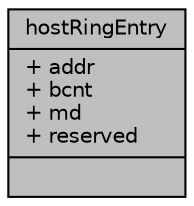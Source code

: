 digraph "hostRingEntry"
{
 // LATEX_PDF_SIZE
  edge [fontname="Helvetica",fontsize="10",labelfontname="Helvetica",labelfontsize="10"];
  node [fontname="Helvetica",fontsize="10",shape=record];
  Node1 [label="{hostRingEntry\n|+ addr\l+ bcnt\l+ md\l+ reserved\l|}",height=0.2,width=0.4,color="black", fillcolor="grey75", style="filled", fontcolor="black",tooltip=" "];
}
